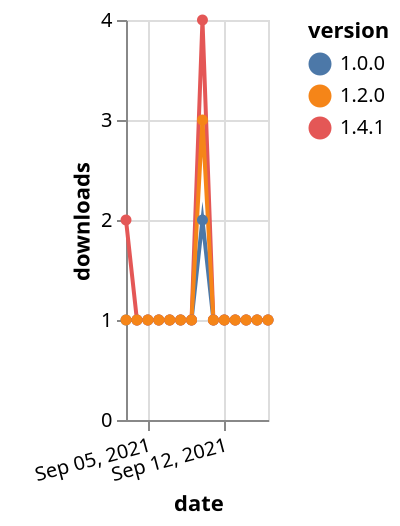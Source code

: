 {"$schema": "https://vega.github.io/schema/vega-lite/v5.json", "description": "A simple bar chart with embedded data.", "data": {"values": [{"date": "2021-09-03", "total": 157, "delta": 1, "version": "1.0.0"}, {"date": "2021-09-04", "total": 158, "delta": 1, "version": "1.0.0"}, {"date": "2021-09-05", "total": 159, "delta": 1, "version": "1.0.0"}, {"date": "2021-09-06", "total": 160, "delta": 1, "version": "1.0.0"}, {"date": "2021-09-07", "total": 161, "delta": 1, "version": "1.0.0"}, {"date": "2021-09-08", "total": 162, "delta": 1, "version": "1.0.0"}, {"date": "2021-09-09", "total": 163, "delta": 1, "version": "1.0.0"}, {"date": "2021-09-10", "total": 165, "delta": 2, "version": "1.0.0"}, {"date": "2021-09-11", "total": 166, "delta": 1, "version": "1.0.0"}, {"date": "2021-09-12", "total": 167, "delta": 1, "version": "1.0.0"}, {"date": "2021-09-13", "total": 168, "delta": 1, "version": "1.0.0"}, {"date": "2021-09-14", "total": 169, "delta": 1, "version": "1.0.0"}, {"date": "2021-09-15", "total": 170, "delta": 1, "version": "1.0.0"}, {"date": "2021-09-16", "total": 171, "delta": 1, "version": "1.0.0"}, {"date": "2021-09-03", "total": 126, "delta": 2, "version": "1.4.1"}, {"date": "2021-09-04", "total": 127, "delta": 1, "version": "1.4.1"}, {"date": "2021-09-05", "total": 128, "delta": 1, "version": "1.4.1"}, {"date": "2021-09-06", "total": 129, "delta": 1, "version": "1.4.1"}, {"date": "2021-09-07", "total": 130, "delta": 1, "version": "1.4.1"}, {"date": "2021-09-08", "total": 131, "delta": 1, "version": "1.4.1"}, {"date": "2021-09-09", "total": 132, "delta": 1, "version": "1.4.1"}, {"date": "2021-09-10", "total": 136, "delta": 4, "version": "1.4.1"}, {"date": "2021-09-11", "total": 137, "delta": 1, "version": "1.4.1"}, {"date": "2021-09-12", "total": 138, "delta": 1, "version": "1.4.1"}, {"date": "2021-09-13", "total": 139, "delta": 1, "version": "1.4.1"}, {"date": "2021-09-14", "total": 140, "delta": 1, "version": "1.4.1"}, {"date": "2021-09-15", "total": 141, "delta": 1, "version": "1.4.1"}, {"date": "2021-09-16", "total": 142, "delta": 1, "version": "1.4.1"}, {"date": "2021-09-03", "total": 190, "delta": 1, "version": "1.2.0"}, {"date": "2021-09-04", "total": 191, "delta": 1, "version": "1.2.0"}, {"date": "2021-09-05", "total": 192, "delta": 1, "version": "1.2.0"}, {"date": "2021-09-06", "total": 193, "delta": 1, "version": "1.2.0"}, {"date": "2021-09-07", "total": 194, "delta": 1, "version": "1.2.0"}, {"date": "2021-09-08", "total": 195, "delta": 1, "version": "1.2.0"}, {"date": "2021-09-09", "total": 196, "delta": 1, "version": "1.2.0"}, {"date": "2021-09-10", "total": 199, "delta": 3, "version": "1.2.0"}, {"date": "2021-09-11", "total": 200, "delta": 1, "version": "1.2.0"}, {"date": "2021-09-12", "total": 201, "delta": 1, "version": "1.2.0"}, {"date": "2021-09-13", "total": 202, "delta": 1, "version": "1.2.0"}, {"date": "2021-09-14", "total": 203, "delta": 1, "version": "1.2.0"}, {"date": "2021-09-15", "total": 204, "delta": 1, "version": "1.2.0"}, {"date": "2021-09-16", "total": 205, "delta": 1, "version": "1.2.0"}]}, "width": "container", "mark": {"type": "line", "point": {"filled": true}}, "encoding": {"x": {"field": "date", "type": "temporal", "timeUnit": "yearmonthdate", "title": "date", "axis": {"labelAngle": -15}}, "y": {"field": "delta", "type": "quantitative", "title": "downloads"}, "color": {"field": "version", "type": "nominal"}, "tooltip": {"field": "delta"}}}